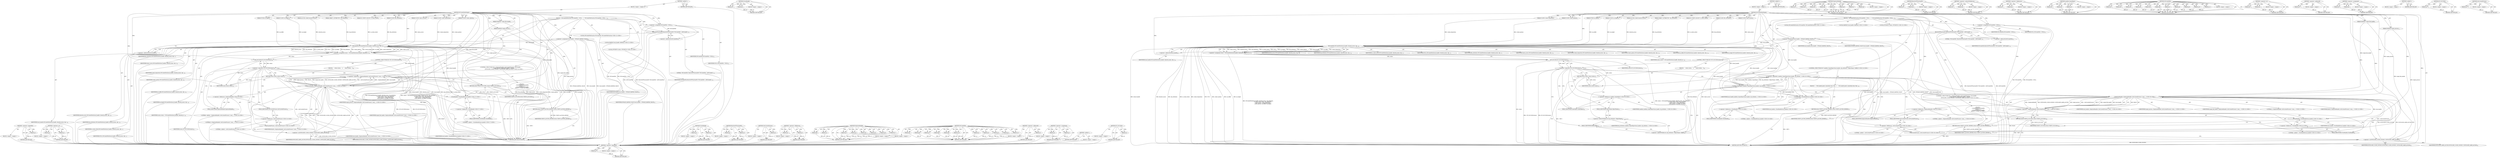 digraph "GetCurrentProcess" {
vulnerable_149 [label=<(METHOD,&lt;operator&gt;.logicalNot)>];
vulnerable_150 [label=<(PARAM,p1)>];
vulnerable_151 [label=<(BLOCK,&lt;empty&gt;,&lt;empty&gt;)>];
vulnerable_152 [label=<(METHOD_RETURN,ANY)>];
vulnerable_177 [label=<(METHOD,&lt;operator&gt;.or)>];
vulnerable_178 [label=<(PARAM,p1)>];
vulnerable_179 [label=<(PARAM,p2)>];
vulnerable_180 [label=<(BLOCK,&lt;empty&gt;,&lt;empty&gt;)>];
vulnerable_181 [label=<(METHOD_RETURN,ANY)>];
vulnerable_6 [label=<(METHOD,&lt;global&gt;)<SUB>1</SUB>>];
vulnerable_7 [label=<(BLOCK,&lt;empty&gt;,&lt;empty&gt;)<SUB>1</SUB>>];
vulnerable_8 [label=<(METHOD,NtCreateFileInTarget)<SUB>1</SUB>>];
vulnerable_9 [label=<(PARAM,HANDLE* target_file_handle)<SUB>1</SUB>>];
vulnerable_10 [label=<(PARAM,ACCESS_MASK desired_access)<SUB>2</SUB>>];
vulnerable_11 [label=<(PARAM,OBJECT_ATTRIBUTES* obj_attributes)<SUB>3</SUB>>];
vulnerable_12 [label=<(PARAM,IO_STATUS_BLOCK* io_status_block)<SUB>4</SUB>>];
vulnerable_13 [label=<(PARAM,ULONG file_attributes)<SUB>5</SUB>>];
vulnerable_14 [label=<(PARAM,ULONG share_access)<SUB>6</SUB>>];
vulnerable_15 [label=<(PARAM,ULONG create_disposition)<SUB>7</SUB>>];
vulnerable_16 [label=<(PARAM,ULONG create_options)<SUB>8</SUB>>];
vulnerable_17 [label=<(PARAM,PVOID ea_buffer)<SUB>9</SUB>>];
vulnerable_18 [label=<(PARAM,ULONG ea_lenght)<SUB>10</SUB>>];
vulnerable_19 [label=<(PARAM,HANDLE target_process)<SUB>11</SUB>>];
vulnerable_20 [label=<(BLOCK,{
  NtCreateFileFunction NtCreateFile = NULL;
 ...,{
  NtCreateFileFunction NtCreateFile = NULL;
 ...)<SUB>11</SUB>>];
vulnerable_21 [label="<(LOCAL,NtCreateFileFunction NtCreateFile: NtCreateFileFunction)<SUB>12</SUB>>"];
vulnerable_22 [label=<(&lt;operator&gt;.assignment,NtCreateFile = NULL)<SUB>12</SUB>>];
vulnerable_23 [label=<(IDENTIFIER,NtCreateFile,NtCreateFile = NULL)<SUB>12</SUB>>];
vulnerable_24 [label=<(IDENTIFIER,NULL,NtCreateFile = NULL)<SUB>12</SUB>>];
vulnerable_25 [label=<(ResolveNTFunctionPtr,ResolveNTFunctionPtr(&quot;NtCreateFile&quot;, &amp;NtCreateF...)<SUB>13</SUB>>];
vulnerable_26 [label=<(LITERAL,&quot;NtCreateFile&quot;,ResolveNTFunctionPtr(&quot;NtCreateFile&quot;, &amp;NtCreateF...)<SUB>13</SUB>>];
vulnerable_27 [label=<(&lt;operator&gt;.addressOf,&amp;NtCreateFile)<SUB>13</SUB>>];
vulnerable_28 [label=<(IDENTIFIER,NtCreateFile,ResolveNTFunctionPtr(&quot;NtCreateFile&quot;, &amp;NtCreateF...)<SUB>13</SUB>>];
vulnerable_29 [label="<(LOCAL,HANDLE local_handle: HANDLE)<SUB>15</SUB>>"];
vulnerable_30 [label=<(&lt;operator&gt;.assignment,local_handle = INVALID_HANDLE_VALUE)<SUB>15</SUB>>];
vulnerable_31 [label=<(IDENTIFIER,local_handle,local_handle = INVALID_HANDLE_VALUE)<SUB>15</SUB>>];
vulnerable_32 [label=<(IDENTIFIER,INVALID_HANDLE_VALUE,local_handle = INVALID_HANDLE_VALUE)<SUB>15</SUB>>];
vulnerable_33 [label="<(LOCAL,NTSTATUS status: NTSTATUS)<SUB>16</SUB>>"];
vulnerable_34 [label=<(&lt;operator&gt;.assignment,status = NtCreateFile(&amp;local_handle, desired_ac...)<SUB>16</SUB>>];
vulnerable_35 [label=<(IDENTIFIER,status,status = NtCreateFile(&amp;local_handle, desired_ac...)<SUB>16</SUB>>];
vulnerable_36 [label=<(NtCreateFile,NtCreateFile(&amp;local_handle, desired_access, obj...)<SUB>16</SUB>>];
vulnerable_37 [label=<(&lt;operator&gt;.addressOf,&amp;local_handle)<SUB>16</SUB>>];
vulnerable_38 [label=<(IDENTIFIER,local_handle,NtCreateFile(&amp;local_handle, desired_access, obj...)<SUB>16</SUB>>];
vulnerable_39 [label=<(IDENTIFIER,desired_access,NtCreateFile(&amp;local_handle, desired_access, obj...)<SUB>16</SUB>>];
vulnerable_40 [label=<(IDENTIFIER,obj_attributes,NtCreateFile(&amp;local_handle, desired_access, obj...)<SUB>16</SUB>>];
vulnerable_41 [label=<(IDENTIFIER,io_status_block,NtCreateFile(&amp;local_handle, desired_access, obj...)<SUB>17</SUB>>];
vulnerable_42 [label=<(IDENTIFIER,NULL,NtCreateFile(&amp;local_handle, desired_access, obj...)<SUB>17</SUB>>];
vulnerable_43 [label=<(IDENTIFIER,file_attributes,NtCreateFile(&amp;local_handle, desired_access, obj...)<SUB>17</SUB>>];
vulnerable_44 [label=<(IDENTIFIER,share_access,NtCreateFile(&amp;local_handle, desired_access, obj...)<SUB>18</SUB>>];
vulnerable_45 [label=<(IDENTIFIER,create_disposition,NtCreateFile(&amp;local_handle, desired_access, obj...)<SUB>18</SUB>>];
vulnerable_46 [label=<(IDENTIFIER,create_options,NtCreateFile(&amp;local_handle, desired_access, obj...)<SUB>19</SUB>>];
vulnerable_47 [label=<(IDENTIFIER,ea_buffer,NtCreateFile(&amp;local_handle, desired_access, obj...)<SUB>19</SUB>>];
vulnerable_48 [label=<(IDENTIFIER,ea_lenght,NtCreateFile(&amp;local_handle, desired_access, obj...)<SUB>19</SUB>>];
vulnerable_49 [label=<(CONTROL_STRUCTURE,IF,if (!NT_SUCCESS(status)))<SUB>20</SUB>>];
vulnerable_50 [label=<(&lt;operator&gt;.logicalNot,!NT_SUCCESS(status))<SUB>20</SUB>>];
vulnerable_51 [label=<(NT_SUCCESS,NT_SUCCESS(status))<SUB>20</SUB>>];
vulnerable_52 [label=<(IDENTIFIER,status,NT_SUCCESS(status))<SUB>20</SUB>>];
vulnerable_53 [label=<(BLOCK,{
     return status;
   },{
     return status;
   })<SUB>20</SUB>>];
vulnerable_54 [label=<(RETURN,return status;,return status;)<SUB>21</SUB>>];
vulnerable_55 [label=<(IDENTIFIER,status,return status;)<SUB>21</SUB>>];
vulnerable_56 [label="<(CONTROL_STRUCTURE,IF,if (!::DuplicateHandle(::GetCurrentProcess(), local_handle,
                          target_process, target_file_handle, 0, FALSE,
                          DUPLICATE_CLOSE_SOURCE | DUPLICATE_SAME_ACCESS)))<SUB>24</SUB>>"];
vulnerable_57 [label="<(&lt;operator&gt;.logicalNot,!::DuplicateHandle(::GetCurrentProcess(), local...)<SUB>24</SUB>>"];
vulnerable_58 [label="<(DuplicateHandle,::DuplicateHandle(::GetCurrentProcess(), local_...)<SUB>24</SUB>>"];
vulnerable_59 [label="<(&lt;operator&gt;.fieldAccess,::DuplicateHandle)<SUB>24</SUB>>"];
vulnerable_60 [label="<(LITERAL,&lt;global&gt;,::DuplicateHandle(::GetCurrentProcess(), local_...)<SUB>24</SUB>>"];
vulnerable_61 [label=<(FIELD_IDENTIFIER,DuplicateHandle,DuplicateHandle)<SUB>24</SUB>>];
vulnerable_62 [label="<(GetCurrentProcess,::GetCurrentProcess())<SUB>24</SUB>>"];
vulnerable_63 [label="<(&lt;operator&gt;.fieldAccess,::GetCurrentProcess)<SUB>24</SUB>>"];
vulnerable_64 [label="<(LITERAL,&lt;global&gt;,::GetCurrentProcess())<SUB>24</SUB>>"];
vulnerable_65 [label=<(FIELD_IDENTIFIER,GetCurrentProcess,GetCurrentProcess)<SUB>24</SUB>>];
vulnerable_66 [label="<(IDENTIFIER,local_handle,::DuplicateHandle(::GetCurrentProcess(), local_...)<SUB>24</SUB>>"];
vulnerable_67 [label="<(IDENTIFIER,target_process,::DuplicateHandle(::GetCurrentProcess(), local_...)<SUB>25</SUB>>"];
vulnerable_68 [label="<(IDENTIFIER,target_file_handle,::DuplicateHandle(::GetCurrentProcess(), local_...)<SUB>25</SUB>>"];
vulnerable_69 [label="<(LITERAL,0,::DuplicateHandle(::GetCurrentProcess(), local_...)<SUB>25</SUB>>"];
vulnerable_70 [label="<(IDENTIFIER,FALSE,::DuplicateHandle(::GetCurrentProcess(), local_...)<SUB>25</SUB>>"];
vulnerable_71 [label=<(&lt;operator&gt;.or,DUPLICATE_CLOSE_SOURCE | DUPLICATE_SAME_ACCESS)<SUB>26</SUB>>];
vulnerable_72 [label=<(IDENTIFIER,DUPLICATE_CLOSE_SOURCE,DUPLICATE_CLOSE_SOURCE | DUPLICATE_SAME_ACCESS)<SUB>26</SUB>>];
vulnerable_73 [label=<(IDENTIFIER,DUPLICATE_SAME_ACCESS,DUPLICATE_CLOSE_SOURCE | DUPLICATE_SAME_ACCESS)<SUB>26</SUB>>];
vulnerable_74 [label="<(BLOCK,{
    ::CloseHandle(local_handle);
    return S...,{
    ::CloseHandle(local_handle);
    return S...)<SUB>26</SUB>>"];
vulnerable_75 [label="<(CloseHandle,::CloseHandle(local_handle))<SUB>27</SUB>>"];
vulnerable_76 [label="<(&lt;operator&gt;.fieldAccess,::CloseHandle)<SUB>27</SUB>>"];
vulnerable_77 [label="<(LITERAL,&lt;global&gt;,::CloseHandle(local_handle))<SUB>27</SUB>>"];
vulnerable_78 [label=<(FIELD_IDENTIFIER,CloseHandle,CloseHandle)<SUB>27</SUB>>];
vulnerable_79 [label="<(IDENTIFIER,local_handle,::CloseHandle(local_handle))<SUB>27</SUB>>"];
vulnerable_80 [label=<(RETURN,return STATUS_ACCESS_DENIED;,return STATUS_ACCESS_DENIED;)<SUB>28</SUB>>];
vulnerable_81 [label=<(IDENTIFIER,STATUS_ACCESS_DENIED,return STATUS_ACCESS_DENIED;)<SUB>28</SUB>>];
vulnerable_82 [label=<(RETURN,return STATUS_SUCCESS;,return STATUS_SUCCESS;)<SUB>30</SUB>>];
vulnerable_83 [label=<(IDENTIFIER,STATUS_SUCCESS,return STATUS_SUCCESS;)<SUB>30</SUB>>];
vulnerable_84 [label=<(METHOD_RETURN,NTSTATUS)<SUB>1</SUB>>];
vulnerable_86 [label=<(METHOD_RETURN,ANY)<SUB>1</SUB>>];
vulnerable_182 [label=<(METHOD,CloseHandle)>];
vulnerable_183 [label=<(PARAM,p1)>];
vulnerable_184 [label=<(PARAM,p2)>];
vulnerable_185 [label=<(BLOCK,&lt;empty&gt;,&lt;empty&gt;)>];
vulnerable_186 [label=<(METHOD_RETURN,ANY)>];
vulnerable_126 [label=<(METHOD,ResolveNTFunctionPtr)>];
vulnerable_127 [label=<(PARAM,p1)>];
vulnerable_128 [label=<(PARAM,p2)>];
vulnerable_129 [label=<(BLOCK,&lt;empty&gt;,&lt;empty&gt;)>];
vulnerable_130 [label=<(METHOD_RETURN,ANY)>];
vulnerable_173 [label=<(METHOD,GetCurrentProcess)>];
vulnerable_174 [label=<(PARAM,p1)>];
vulnerable_175 [label=<(BLOCK,&lt;empty&gt;,&lt;empty&gt;)>];
vulnerable_176 [label=<(METHOD_RETURN,ANY)>];
vulnerable_168 [label=<(METHOD,&lt;operator&gt;.fieldAccess)>];
vulnerable_169 [label=<(PARAM,p1)>];
vulnerable_170 [label=<(PARAM,p2)>];
vulnerable_171 [label=<(BLOCK,&lt;empty&gt;,&lt;empty&gt;)>];
vulnerable_172 [label=<(METHOD_RETURN,ANY)>];
vulnerable_157 [label=<(METHOD,DuplicateHandle)>];
vulnerable_158 [label=<(PARAM,p1)>];
vulnerable_159 [label=<(PARAM,p2)>];
vulnerable_160 [label=<(PARAM,p3)>];
vulnerable_161 [label=<(PARAM,p4)>];
vulnerable_162 [label=<(PARAM,p5)>];
vulnerable_163 [label=<(PARAM,p6)>];
vulnerable_164 [label=<(PARAM,p7)>];
vulnerable_165 [label=<(PARAM,p8)>];
vulnerable_166 [label=<(BLOCK,&lt;empty&gt;,&lt;empty&gt;)>];
vulnerable_167 [label=<(METHOD_RETURN,ANY)>];
vulnerable_135 [label=<(METHOD,NtCreateFile)>];
vulnerable_136 [label=<(PARAM,p1)>];
vulnerable_137 [label=<(PARAM,p2)>];
vulnerable_138 [label=<(PARAM,p3)>];
vulnerable_139 [label=<(PARAM,p4)>];
vulnerable_140 [label=<(PARAM,p5)>];
vulnerable_141 [label=<(PARAM,p6)>];
vulnerable_142 [label=<(PARAM,p7)>];
vulnerable_143 [label=<(PARAM,p8)>];
vulnerable_144 [label=<(PARAM,p9)>];
vulnerable_145 [label=<(PARAM,p10)>];
vulnerable_146 [label=<(PARAM,p11)>];
vulnerable_147 [label=<(BLOCK,&lt;empty&gt;,&lt;empty&gt;)>];
vulnerable_148 [label=<(METHOD_RETURN,ANY)>];
vulnerable_131 [label=<(METHOD,&lt;operator&gt;.addressOf)>];
vulnerable_132 [label=<(PARAM,p1)>];
vulnerable_133 [label=<(BLOCK,&lt;empty&gt;,&lt;empty&gt;)>];
vulnerable_134 [label=<(METHOD_RETURN,ANY)>];
vulnerable_121 [label=<(METHOD,&lt;operator&gt;.assignment)>];
vulnerable_122 [label=<(PARAM,p1)>];
vulnerable_123 [label=<(PARAM,p2)>];
vulnerable_124 [label=<(BLOCK,&lt;empty&gt;,&lt;empty&gt;)>];
vulnerable_125 [label=<(METHOD_RETURN,ANY)>];
vulnerable_115 [label=<(METHOD,&lt;global&gt;)<SUB>1</SUB>>];
vulnerable_116 [label=<(BLOCK,&lt;empty&gt;,&lt;empty&gt;)>];
vulnerable_117 [label=<(METHOD_RETURN,ANY)>];
vulnerable_153 [label=<(METHOD,NT_SUCCESS)>];
vulnerable_154 [label=<(PARAM,p1)>];
vulnerable_155 [label=<(BLOCK,&lt;empty&gt;,&lt;empty&gt;)>];
vulnerable_156 [label=<(METHOD_RETURN,ANY)>];
fixed_169 [label=<(METHOD,&lt;operator&gt;.logicalNot)>];
fixed_170 [label=<(PARAM,p1)>];
fixed_171 [label=<(BLOCK,&lt;empty&gt;,&lt;empty&gt;)>];
fixed_172 [label=<(METHOD_RETURN,ANY)>];
fixed_193 [label=<(METHOD,CloseHandle)>];
fixed_194 [label=<(PARAM,p1)>];
fixed_195 [label=<(PARAM,p2)>];
fixed_196 [label=<(BLOCK,&lt;empty&gt;,&lt;empty&gt;)>];
fixed_197 [label=<(METHOD_RETURN,ANY)>];
fixed_6 [label=<(METHOD,&lt;global&gt;)<SUB>1</SUB>>];
fixed_7 [label=<(BLOCK,&lt;empty&gt;,&lt;empty&gt;)<SUB>1</SUB>>];
fixed_8 [label=<(METHOD,NtCreateFileInTarget)<SUB>1</SUB>>];
fixed_9 [label=<(PARAM,HANDLE* target_file_handle)<SUB>1</SUB>>];
fixed_10 [label=<(PARAM,ACCESS_MASK desired_access)<SUB>2</SUB>>];
fixed_11 [label=<(PARAM,OBJECT_ATTRIBUTES* obj_attributes)<SUB>3</SUB>>];
fixed_12 [label=<(PARAM,IO_STATUS_BLOCK* io_status_block)<SUB>4</SUB>>];
fixed_13 [label=<(PARAM,ULONG file_attributes)<SUB>5</SUB>>];
fixed_14 [label=<(PARAM,ULONG share_access)<SUB>6</SUB>>];
fixed_15 [label=<(PARAM,ULONG create_disposition)<SUB>7</SUB>>];
fixed_16 [label=<(PARAM,ULONG create_options)<SUB>8</SUB>>];
fixed_17 [label=<(PARAM,PVOID ea_buffer)<SUB>9</SUB>>];
fixed_18 [label=<(PARAM,ULONG ea_lenght)<SUB>10</SUB>>];
fixed_19 [label=<(PARAM,HANDLE target_process)<SUB>11</SUB>>];
fixed_20 [label=<(BLOCK,{
  NtCreateFileFunction NtCreateFile = NULL;
 ...,{
  NtCreateFileFunction NtCreateFile = NULL;
 ...)<SUB>11</SUB>>];
fixed_21 [label="<(LOCAL,NtCreateFileFunction NtCreateFile: NtCreateFileFunction)<SUB>12</SUB>>"];
fixed_22 [label=<(&lt;operator&gt;.assignment,NtCreateFile = NULL)<SUB>12</SUB>>];
fixed_23 [label=<(IDENTIFIER,NtCreateFile,NtCreateFile = NULL)<SUB>12</SUB>>];
fixed_24 [label=<(IDENTIFIER,NULL,NtCreateFile = NULL)<SUB>12</SUB>>];
fixed_25 [label=<(ResolveNTFunctionPtr,ResolveNTFunctionPtr(&quot;NtCreateFile&quot;, &amp;NtCreateF...)<SUB>13</SUB>>];
fixed_26 [label=<(LITERAL,&quot;NtCreateFile&quot;,ResolveNTFunctionPtr(&quot;NtCreateFile&quot;, &amp;NtCreateF...)<SUB>13</SUB>>];
fixed_27 [label=<(&lt;operator&gt;.addressOf,&amp;NtCreateFile)<SUB>13</SUB>>];
fixed_28 [label=<(IDENTIFIER,NtCreateFile,ResolveNTFunctionPtr(&quot;NtCreateFile&quot;, &amp;NtCreateF...)<SUB>13</SUB>>];
fixed_29 [label="<(LOCAL,HANDLE local_handle: HANDLE)<SUB>15</SUB>>"];
fixed_30 [label=<(&lt;operator&gt;.assignment,local_handle = INVALID_HANDLE_VALUE)<SUB>15</SUB>>];
fixed_31 [label=<(IDENTIFIER,local_handle,local_handle = INVALID_HANDLE_VALUE)<SUB>15</SUB>>];
fixed_32 [label=<(IDENTIFIER,INVALID_HANDLE_VALUE,local_handle = INVALID_HANDLE_VALUE)<SUB>15</SUB>>];
fixed_33 [label="<(LOCAL,NTSTATUS status: NTSTATUS)<SUB>16</SUB>>"];
fixed_34 [label=<(&lt;operator&gt;.assignment,status = NtCreateFile(&amp;local_handle, desired_ac...)<SUB>16</SUB>>];
fixed_35 [label=<(IDENTIFIER,status,status = NtCreateFile(&amp;local_handle, desired_ac...)<SUB>16</SUB>>];
fixed_36 [label=<(NtCreateFile,NtCreateFile(&amp;local_handle, desired_access, obj...)<SUB>16</SUB>>];
fixed_37 [label=<(&lt;operator&gt;.addressOf,&amp;local_handle)<SUB>16</SUB>>];
fixed_38 [label=<(IDENTIFIER,local_handle,NtCreateFile(&amp;local_handle, desired_access, obj...)<SUB>16</SUB>>];
fixed_39 [label=<(IDENTIFIER,desired_access,NtCreateFile(&amp;local_handle, desired_access, obj...)<SUB>16</SUB>>];
fixed_40 [label=<(IDENTIFIER,obj_attributes,NtCreateFile(&amp;local_handle, desired_access, obj...)<SUB>16</SUB>>];
fixed_41 [label=<(IDENTIFIER,io_status_block,NtCreateFile(&amp;local_handle, desired_access, obj...)<SUB>17</SUB>>];
fixed_42 [label=<(IDENTIFIER,NULL,NtCreateFile(&amp;local_handle, desired_access, obj...)<SUB>17</SUB>>];
fixed_43 [label=<(IDENTIFIER,file_attributes,NtCreateFile(&amp;local_handle, desired_access, obj...)<SUB>17</SUB>>];
fixed_44 [label=<(IDENTIFIER,share_access,NtCreateFile(&amp;local_handle, desired_access, obj...)<SUB>18</SUB>>];
fixed_45 [label=<(IDENTIFIER,create_disposition,NtCreateFile(&amp;local_handle, desired_access, obj...)<SUB>18</SUB>>];
fixed_46 [label=<(IDENTIFIER,create_options,NtCreateFile(&amp;local_handle, desired_access, obj...)<SUB>19</SUB>>];
fixed_47 [label=<(IDENTIFIER,ea_buffer,NtCreateFile(&amp;local_handle, desired_access, obj...)<SUB>19</SUB>>];
fixed_48 [label=<(IDENTIFIER,ea_lenght,NtCreateFile(&amp;local_handle, desired_access, obj...)<SUB>19</SUB>>];
fixed_49 [label=<(CONTROL_STRUCTURE,IF,if (!NT_SUCCESS(status)))<SUB>20</SUB>>];
fixed_50 [label=<(&lt;operator&gt;.logicalNot,!NT_SUCCESS(status))<SUB>20</SUB>>];
fixed_51 [label=<(NT_SUCCESS,NT_SUCCESS(status))<SUB>20</SUB>>];
fixed_52 [label=<(IDENTIFIER,status,NT_SUCCESS(status))<SUB>20</SUB>>];
fixed_53 [label=<(BLOCK,{
     return status;
   },{
     return status;
   })<SUB>20</SUB>>];
fixed_54 [label=<(RETURN,return status;,return status;)<SUB>21</SUB>>];
fixed_55 [label=<(IDENTIFIER,status,return status;)<SUB>21</SUB>>];
fixed_56 [label="<(CONTROL_STRUCTURE,IF,if (!sandbox::SameObject(local_handle, obj_attributes-&gt;ObjectName-&gt;Buffer)))<SUB>24</SUB>>"];
fixed_57 [label="<(&lt;operator&gt;.logicalNot,!sandbox::SameObject(local_handle, obj_attribut...)<SUB>24</SUB>>"];
fixed_58 [label="<(sandbox.SameObject,sandbox::SameObject(local_handle, obj_attribute...)<SUB>24</SUB>>"];
fixed_59 [label="<(&lt;operator&gt;.fieldAccess,sandbox::SameObject)<SUB>24</SUB>>"];
fixed_60 [label="<(IDENTIFIER,sandbox,sandbox::SameObject(local_handle, obj_attribute...)<SUB>24</SUB>>"];
fixed_61 [label=<(FIELD_IDENTIFIER,SameObject,SameObject)<SUB>24</SUB>>];
fixed_62 [label="<(IDENTIFIER,local_handle,sandbox::SameObject(local_handle, obj_attribute...)<SUB>24</SUB>>"];
fixed_63 [label=<(&lt;operator&gt;.indirectFieldAccess,obj_attributes-&gt;ObjectName-&gt;Buffer)<SUB>24</SUB>>];
fixed_64 [label=<(&lt;operator&gt;.indirectFieldAccess,obj_attributes-&gt;ObjectName)<SUB>24</SUB>>];
fixed_65 [label="<(IDENTIFIER,obj_attributes,sandbox::SameObject(local_handle, obj_attribute...)<SUB>24</SUB>>"];
fixed_66 [label=<(FIELD_IDENTIFIER,ObjectName,ObjectName)<SUB>24</SUB>>];
fixed_67 [label=<(FIELD_IDENTIFIER,Buffer,Buffer)<SUB>24</SUB>>];
fixed_68 [label=<(BLOCK,{
    // The handle points somewhere else. Fail...,{
    // The handle points somewhere else. Fail...)<SUB>24</SUB>>];
fixed_69 [label="<(CloseHandle,::CloseHandle(local_handle))<SUB>26</SUB>>"];
fixed_70 [label="<(&lt;operator&gt;.fieldAccess,::CloseHandle)<SUB>26</SUB>>"];
fixed_71 [label="<(LITERAL,&lt;global&gt;,::CloseHandle(local_handle))<SUB>26</SUB>>"];
fixed_72 [label=<(FIELD_IDENTIFIER,CloseHandle,CloseHandle)<SUB>26</SUB>>];
fixed_73 [label="<(IDENTIFIER,local_handle,::CloseHandle(local_handle))<SUB>26</SUB>>"];
fixed_74 [label=<(RETURN,return STATUS_ACCESS_DENIED;,return STATUS_ACCESS_DENIED;)<SUB>27</SUB>>];
fixed_75 [label=<(IDENTIFIER,STATUS_ACCESS_DENIED,return STATUS_ACCESS_DENIED;)<SUB>27</SUB>>];
fixed_76 [label="<(CONTROL_STRUCTURE,IF,if (!::DuplicateHandle(::GetCurrentProcess(), local_handle,
                          target_process, target_file_handle, 0, FALSE,
                          DUPLICATE_CLOSE_SOURCE | DUPLICATE_SAME_ACCESS)))<SUB>30</SUB>>"];
fixed_77 [label="<(&lt;operator&gt;.logicalNot,!::DuplicateHandle(::GetCurrentProcess(), local...)<SUB>30</SUB>>"];
fixed_78 [label="<(DuplicateHandle,::DuplicateHandle(::GetCurrentProcess(), local_...)<SUB>30</SUB>>"];
fixed_79 [label="<(&lt;operator&gt;.fieldAccess,::DuplicateHandle)<SUB>30</SUB>>"];
fixed_80 [label="<(LITERAL,&lt;global&gt;,::DuplicateHandle(::GetCurrentProcess(), local_...)<SUB>30</SUB>>"];
fixed_81 [label=<(FIELD_IDENTIFIER,DuplicateHandle,DuplicateHandle)<SUB>30</SUB>>];
fixed_82 [label="<(GetCurrentProcess,::GetCurrentProcess())<SUB>30</SUB>>"];
fixed_83 [label="<(&lt;operator&gt;.fieldAccess,::GetCurrentProcess)<SUB>30</SUB>>"];
fixed_84 [label="<(LITERAL,&lt;global&gt;,::GetCurrentProcess())<SUB>30</SUB>>"];
fixed_85 [label=<(FIELD_IDENTIFIER,GetCurrentProcess,GetCurrentProcess)<SUB>30</SUB>>];
fixed_86 [label="<(IDENTIFIER,local_handle,::DuplicateHandle(::GetCurrentProcess(), local_...)<SUB>30</SUB>>"];
fixed_87 [label="<(IDENTIFIER,target_process,::DuplicateHandle(::GetCurrentProcess(), local_...)<SUB>31</SUB>>"];
fixed_88 [label="<(IDENTIFIER,target_file_handle,::DuplicateHandle(::GetCurrentProcess(), local_...)<SUB>31</SUB>>"];
fixed_89 [label="<(LITERAL,0,::DuplicateHandle(::GetCurrentProcess(), local_...)<SUB>31</SUB>>"];
fixed_90 [label="<(IDENTIFIER,FALSE,::DuplicateHandle(::GetCurrentProcess(), local_...)<SUB>31</SUB>>"];
fixed_91 [label=<(&lt;operator&gt;.or,DUPLICATE_CLOSE_SOURCE | DUPLICATE_SAME_ACCESS)<SUB>32</SUB>>];
fixed_92 [label=<(IDENTIFIER,DUPLICATE_CLOSE_SOURCE,DUPLICATE_CLOSE_SOURCE | DUPLICATE_SAME_ACCESS)<SUB>32</SUB>>];
fixed_93 [label=<(IDENTIFIER,DUPLICATE_SAME_ACCESS,DUPLICATE_CLOSE_SOURCE | DUPLICATE_SAME_ACCESS)<SUB>32</SUB>>];
fixed_94 [label="<(BLOCK,{
    ::CloseHandle(local_handle);
    return S...,{
    ::CloseHandle(local_handle);
    return S...)<SUB>32</SUB>>"];
fixed_95 [label="<(CloseHandle,::CloseHandle(local_handle))<SUB>33</SUB>>"];
fixed_96 [label="<(&lt;operator&gt;.fieldAccess,::CloseHandle)<SUB>33</SUB>>"];
fixed_97 [label="<(LITERAL,&lt;global&gt;,::CloseHandle(local_handle))<SUB>33</SUB>>"];
fixed_98 [label=<(FIELD_IDENTIFIER,CloseHandle,CloseHandle)<SUB>33</SUB>>];
fixed_99 [label="<(IDENTIFIER,local_handle,::CloseHandle(local_handle))<SUB>33</SUB>>"];
fixed_100 [label=<(RETURN,return STATUS_ACCESS_DENIED;,return STATUS_ACCESS_DENIED;)<SUB>34</SUB>>];
fixed_101 [label=<(IDENTIFIER,STATUS_ACCESS_DENIED,return STATUS_ACCESS_DENIED;)<SUB>34</SUB>>];
fixed_102 [label=<(RETURN,return STATUS_SUCCESS;,return STATUS_SUCCESS;)<SUB>36</SUB>>];
fixed_103 [label=<(IDENTIFIER,STATUS_SUCCESS,return STATUS_SUCCESS;)<SUB>36</SUB>>];
fixed_104 [label=<(METHOD_RETURN,NTSTATUS)<SUB>1</SUB>>];
fixed_106 [label=<(METHOD_RETURN,ANY)<SUB>1</SUB>>];
fixed_198 [label=<(METHOD,DuplicateHandle)>];
fixed_199 [label=<(PARAM,p1)>];
fixed_200 [label=<(PARAM,p2)>];
fixed_201 [label=<(PARAM,p3)>];
fixed_202 [label=<(PARAM,p4)>];
fixed_203 [label=<(PARAM,p5)>];
fixed_204 [label=<(PARAM,p6)>];
fixed_205 [label=<(PARAM,p7)>];
fixed_206 [label=<(PARAM,p8)>];
fixed_207 [label=<(BLOCK,&lt;empty&gt;,&lt;empty&gt;)>];
fixed_208 [label=<(METHOD_RETURN,ANY)>];
fixed_146 [label=<(METHOD,ResolveNTFunctionPtr)>];
fixed_147 [label=<(PARAM,p1)>];
fixed_148 [label=<(PARAM,p2)>];
fixed_149 [label=<(BLOCK,&lt;empty&gt;,&lt;empty&gt;)>];
fixed_150 [label=<(METHOD_RETURN,ANY)>];
fixed_188 [label=<(METHOD,&lt;operator&gt;.indirectFieldAccess)>];
fixed_189 [label=<(PARAM,p1)>];
fixed_190 [label=<(PARAM,p2)>];
fixed_191 [label=<(BLOCK,&lt;empty&gt;,&lt;empty&gt;)>];
fixed_192 [label=<(METHOD_RETURN,ANY)>];
fixed_183 [label=<(METHOD,&lt;operator&gt;.fieldAccess)>];
fixed_184 [label=<(PARAM,p1)>];
fixed_185 [label=<(PARAM,p2)>];
fixed_186 [label=<(BLOCK,&lt;empty&gt;,&lt;empty&gt;)>];
fixed_187 [label=<(METHOD_RETURN,ANY)>];
fixed_177 [label=<(METHOD,sandbox.SameObject)>];
fixed_178 [label=<(PARAM,p1)>];
fixed_179 [label=<(PARAM,p2)>];
fixed_180 [label=<(PARAM,p3)>];
fixed_181 [label=<(BLOCK,&lt;empty&gt;,&lt;empty&gt;)>];
fixed_182 [label=<(METHOD_RETURN,ANY)>];
fixed_155 [label=<(METHOD,NtCreateFile)>];
fixed_156 [label=<(PARAM,p1)>];
fixed_157 [label=<(PARAM,p2)>];
fixed_158 [label=<(PARAM,p3)>];
fixed_159 [label=<(PARAM,p4)>];
fixed_160 [label=<(PARAM,p5)>];
fixed_161 [label=<(PARAM,p6)>];
fixed_162 [label=<(PARAM,p7)>];
fixed_163 [label=<(PARAM,p8)>];
fixed_164 [label=<(PARAM,p9)>];
fixed_165 [label=<(PARAM,p10)>];
fixed_166 [label=<(PARAM,p11)>];
fixed_167 [label=<(BLOCK,&lt;empty&gt;,&lt;empty&gt;)>];
fixed_168 [label=<(METHOD_RETURN,ANY)>];
fixed_213 [label=<(METHOD,&lt;operator&gt;.or)>];
fixed_214 [label=<(PARAM,p1)>];
fixed_215 [label=<(PARAM,p2)>];
fixed_216 [label=<(BLOCK,&lt;empty&gt;,&lt;empty&gt;)>];
fixed_217 [label=<(METHOD_RETURN,ANY)>];
fixed_151 [label=<(METHOD,&lt;operator&gt;.addressOf)>];
fixed_152 [label=<(PARAM,p1)>];
fixed_153 [label=<(BLOCK,&lt;empty&gt;,&lt;empty&gt;)>];
fixed_154 [label=<(METHOD_RETURN,ANY)>];
fixed_141 [label=<(METHOD,&lt;operator&gt;.assignment)>];
fixed_142 [label=<(PARAM,p1)>];
fixed_143 [label=<(PARAM,p2)>];
fixed_144 [label=<(BLOCK,&lt;empty&gt;,&lt;empty&gt;)>];
fixed_145 [label=<(METHOD_RETURN,ANY)>];
fixed_135 [label=<(METHOD,&lt;global&gt;)<SUB>1</SUB>>];
fixed_136 [label=<(BLOCK,&lt;empty&gt;,&lt;empty&gt;)>];
fixed_137 [label=<(METHOD_RETURN,ANY)>];
fixed_173 [label=<(METHOD,NT_SUCCESS)>];
fixed_174 [label=<(PARAM,p1)>];
fixed_175 [label=<(BLOCK,&lt;empty&gt;,&lt;empty&gt;)>];
fixed_176 [label=<(METHOD_RETURN,ANY)>];
fixed_209 [label=<(METHOD,GetCurrentProcess)>];
fixed_210 [label=<(PARAM,p1)>];
fixed_211 [label=<(BLOCK,&lt;empty&gt;,&lt;empty&gt;)>];
fixed_212 [label=<(METHOD_RETURN,ANY)>];
vulnerable_149 -> vulnerable_150  [key=0, label="AST: "];
vulnerable_149 -> vulnerable_150  [key=1, label="DDG: "];
vulnerable_149 -> vulnerable_151  [key=0, label="AST: "];
vulnerable_149 -> vulnerable_152  [key=0, label="AST: "];
vulnerable_149 -> vulnerable_152  [key=1, label="CFG: "];
vulnerable_150 -> vulnerable_152  [key=0, label="DDG: p1"];
vulnerable_151 -> fixed_169  [key=0];
vulnerable_152 -> fixed_169  [key=0];
vulnerable_177 -> vulnerable_178  [key=0, label="AST: "];
vulnerable_177 -> vulnerable_178  [key=1, label="DDG: "];
vulnerable_177 -> vulnerable_180  [key=0, label="AST: "];
vulnerable_177 -> vulnerable_179  [key=0, label="AST: "];
vulnerable_177 -> vulnerable_179  [key=1, label="DDG: "];
vulnerable_177 -> vulnerable_181  [key=0, label="AST: "];
vulnerable_177 -> vulnerable_181  [key=1, label="CFG: "];
vulnerable_178 -> vulnerable_181  [key=0, label="DDG: p1"];
vulnerable_179 -> vulnerable_181  [key=0, label="DDG: p2"];
vulnerable_180 -> fixed_169  [key=0];
vulnerable_181 -> fixed_169  [key=0];
vulnerable_6 -> vulnerable_7  [key=0, label="AST: "];
vulnerable_6 -> vulnerable_86  [key=0, label="AST: "];
vulnerable_6 -> vulnerable_86  [key=1, label="CFG: "];
vulnerable_7 -> vulnerable_8  [key=0, label="AST: "];
vulnerable_8 -> vulnerable_9  [key=0, label="AST: "];
vulnerable_8 -> vulnerable_9  [key=1, label="DDG: "];
vulnerable_8 -> vulnerable_10  [key=0, label="AST: "];
vulnerable_8 -> vulnerable_10  [key=1, label="DDG: "];
vulnerable_8 -> vulnerable_11  [key=0, label="AST: "];
vulnerable_8 -> vulnerable_11  [key=1, label="DDG: "];
vulnerable_8 -> vulnerable_12  [key=0, label="AST: "];
vulnerable_8 -> vulnerable_12  [key=1, label="DDG: "];
vulnerable_8 -> vulnerable_13  [key=0, label="AST: "];
vulnerable_8 -> vulnerable_13  [key=1, label="DDG: "];
vulnerable_8 -> vulnerable_14  [key=0, label="AST: "];
vulnerable_8 -> vulnerable_14  [key=1, label="DDG: "];
vulnerable_8 -> vulnerable_15  [key=0, label="AST: "];
vulnerable_8 -> vulnerable_15  [key=1, label="DDG: "];
vulnerable_8 -> vulnerable_16  [key=0, label="AST: "];
vulnerable_8 -> vulnerable_16  [key=1, label="DDG: "];
vulnerable_8 -> vulnerable_17  [key=0, label="AST: "];
vulnerable_8 -> vulnerable_17  [key=1, label="DDG: "];
vulnerable_8 -> vulnerable_18  [key=0, label="AST: "];
vulnerable_8 -> vulnerable_18  [key=1, label="DDG: "];
vulnerable_8 -> vulnerable_19  [key=0, label="AST: "];
vulnerable_8 -> vulnerable_19  [key=1, label="DDG: "];
vulnerable_8 -> vulnerable_20  [key=0, label="AST: "];
vulnerable_8 -> vulnerable_84  [key=0, label="AST: "];
vulnerable_8 -> vulnerable_22  [key=0, label="CFG: "];
vulnerable_8 -> vulnerable_22  [key=1, label="DDG: "];
vulnerable_8 -> vulnerable_30  [key=0, label="DDG: "];
vulnerable_8 -> vulnerable_82  [key=0, label="DDG: "];
vulnerable_8 -> vulnerable_25  [key=0, label="DDG: "];
vulnerable_8 -> vulnerable_83  [key=0, label="DDG: "];
vulnerable_8 -> vulnerable_36  [key=0, label="DDG: "];
vulnerable_8 -> vulnerable_80  [key=0, label="DDG: "];
vulnerable_8 -> vulnerable_51  [key=0, label="DDG: "];
vulnerable_8 -> vulnerable_55  [key=0, label="DDG: "];
vulnerable_8 -> vulnerable_58  [key=0, label="DDG: "];
vulnerable_8 -> vulnerable_75  [key=0, label="DDG: "];
vulnerable_8 -> vulnerable_81  [key=0, label="DDG: "];
vulnerable_8 -> vulnerable_71  [key=0, label="DDG: "];
vulnerable_9 -> vulnerable_84  [key=0, label="DDG: target_file_handle"];
vulnerable_9 -> vulnerable_58  [key=0, label="DDG: target_file_handle"];
vulnerable_10 -> vulnerable_36  [key=0, label="DDG: desired_access"];
vulnerable_11 -> vulnerable_36  [key=0, label="DDG: obj_attributes"];
vulnerable_12 -> vulnerable_36  [key=0, label="DDG: io_status_block"];
vulnerable_13 -> vulnerable_36  [key=0, label="DDG: file_attributes"];
vulnerable_14 -> vulnerable_36  [key=0, label="DDG: share_access"];
vulnerable_15 -> vulnerable_36  [key=0, label="DDG: create_disposition"];
vulnerable_16 -> vulnerable_36  [key=0, label="DDG: create_options"];
vulnerable_17 -> vulnerable_36  [key=0, label="DDG: ea_buffer"];
vulnerable_18 -> vulnerable_36  [key=0, label="DDG: ea_lenght"];
vulnerable_19 -> vulnerable_84  [key=0, label="DDG: target_process"];
vulnerable_19 -> vulnerable_58  [key=0, label="DDG: target_process"];
vulnerable_20 -> vulnerable_21  [key=0, label="AST: "];
vulnerable_20 -> vulnerable_22  [key=0, label="AST: "];
vulnerable_20 -> vulnerable_25  [key=0, label="AST: "];
vulnerable_20 -> vulnerable_29  [key=0, label="AST: "];
vulnerable_20 -> vulnerable_30  [key=0, label="AST: "];
vulnerable_20 -> vulnerable_33  [key=0, label="AST: "];
vulnerable_20 -> vulnerable_34  [key=0, label="AST: "];
vulnerable_20 -> vulnerable_49  [key=0, label="AST: "];
vulnerable_20 -> vulnerable_56  [key=0, label="AST: "];
vulnerable_20 -> vulnerable_82  [key=0, label="AST: "];
vulnerable_21 -> fixed_169  [key=0];
vulnerable_22 -> vulnerable_23  [key=0, label="AST: "];
vulnerable_22 -> vulnerable_24  [key=0, label="AST: "];
vulnerable_22 -> vulnerable_27  [key=0, label="CFG: "];
vulnerable_22 -> vulnerable_84  [key=0, label="DDG: NtCreateFile"];
vulnerable_22 -> vulnerable_84  [key=1, label="DDG: NtCreateFile = NULL"];
vulnerable_22 -> vulnerable_25  [key=0, label="DDG: NtCreateFile"];
vulnerable_23 -> fixed_169  [key=0];
vulnerable_24 -> fixed_169  [key=0];
vulnerable_25 -> vulnerable_26  [key=0, label="AST: "];
vulnerable_25 -> vulnerable_27  [key=0, label="AST: "];
vulnerable_25 -> vulnerable_30  [key=0, label="CFG: "];
vulnerable_25 -> vulnerable_84  [key=0, label="DDG: &amp;NtCreateFile"];
vulnerable_25 -> vulnerable_84  [key=1, label="DDG: ResolveNTFunctionPtr(&quot;NtCreateFile&quot;, &amp;NtCreateFile)"];
vulnerable_26 -> fixed_169  [key=0];
vulnerable_27 -> vulnerable_28  [key=0, label="AST: "];
vulnerable_27 -> vulnerable_25  [key=0, label="CFG: "];
vulnerable_28 -> fixed_169  [key=0];
vulnerable_29 -> fixed_169  [key=0];
vulnerable_30 -> vulnerable_31  [key=0, label="AST: "];
vulnerable_30 -> vulnerable_32  [key=0, label="AST: "];
vulnerable_30 -> vulnerable_37  [key=0, label="CFG: "];
vulnerable_30 -> vulnerable_84  [key=0, label="DDG: local_handle"];
vulnerable_30 -> vulnerable_84  [key=1, label="DDG: local_handle = INVALID_HANDLE_VALUE"];
vulnerable_30 -> vulnerable_84  [key=2, label="DDG: INVALID_HANDLE_VALUE"];
vulnerable_30 -> vulnerable_36  [key=0, label="DDG: local_handle"];
vulnerable_30 -> vulnerable_58  [key=0, label="DDG: local_handle"];
vulnerable_31 -> fixed_169  [key=0];
vulnerable_32 -> fixed_169  [key=0];
vulnerable_33 -> fixed_169  [key=0];
vulnerable_34 -> vulnerable_35  [key=0, label="AST: "];
vulnerable_34 -> vulnerable_36  [key=0, label="AST: "];
vulnerable_34 -> vulnerable_51  [key=0, label="CFG: "];
vulnerable_34 -> vulnerable_51  [key=1, label="DDG: status"];
vulnerable_34 -> vulnerable_84  [key=0, label="DDG: NtCreateFile(&amp;local_handle, desired_access, obj_attributes,
                                 io_status_block, NULL, file_attributes,
                                 share_access, create_disposition,
                                 create_options, ea_buffer, ea_lenght)"];
vulnerable_34 -> vulnerable_84  [key=1, label="DDG: status = NtCreateFile(&amp;local_handle, desired_access, obj_attributes,
                                 io_status_block, NULL, file_attributes,
                                 share_access, create_disposition,
                                 create_options, ea_buffer, ea_lenght)"];
vulnerable_35 -> fixed_169  [key=0];
vulnerable_36 -> vulnerable_37  [key=0, label="AST: "];
vulnerable_36 -> vulnerable_39  [key=0, label="AST: "];
vulnerable_36 -> vulnerable_40  [key=0, label="AST: "];
vulnerable_36 -> vulnerable_41  [key=0, label="AST: "];
vulnerable_36 -> vulnerable_42  [key=0, label="AST: "];
vulnerable_36 -> vulnerable_43  [key=0, label="AST: "];
vulnerable_36 -> vulnerable_44  [key=0, label="AST: "];
vulnerable_36 -> vulnerable_45  [key=0, label="AST: "];
vulnerable_36 -> vulnerable_46  [key=0, label="AST: "];
vulnerable_36 -> vulnerable_47  [key=0, label="AST: "];
vulnerable_36 -> vulnerable_48  [key=0, label="AST: "];
vulnerable_36 -> vulnerable_34  [key=0, label="CFG: "];
vulnerable_36 -> vulnerable_34  [key=1, label="DDG: share_access"];
vulnerable_36 -> vulnerable_34  [key=2, label="DDG: desired_access"];
vulnerable_36 -> vulnerable_34  [key=3, label="DDG: obj_attributes"];
vulnerable_36 -> vulnerable_34  [key=4, label="DDG: io_status_block"];
vulnerable_36 -> vulnerable_34  [key=5, label="DDG: NULL"];
vulnerable_36 -> vulnerable_34  [key=6, label="DDG: ea_lenght"];
vulnerable_36 -> vulnerable_34  [key=7, label="DDG: file_attributes"];
vulnerable_36 -> vulnerable_34  [key=8, label="DDG: create_options"];
vulnerable_36 -> vulnerable_34  [key=9, label="DDG: &amp;local_handle"];
vulnerable_36 -> vulnerable_34  [key=10, label="DDG: ea_buffer"];
vulnerable_36 -> vulnerable_34  [key=11, label="DDG: create_disposition"];
vulnerable_36 -> vulnerable_84  [key=0, label="DDG: &amp;local_handle"];
vulnerable_36 -> vulnerable_84  [key=1, label="DDG: desired_access"];
vulnerable_36 -> vulnerable_84  [key=2, label="DDG: obj_attributes"];
vulnerable_36 -> vulnerable_84  [key=3, label="DDG: io_status_block"];
vulnerable_36 -> vulnerable_84  [key=4, label="DDG: NULL"];
vulnerable_36 -> vulnerable_84  [key=5, label="DDG: file_attributes"];
vulnerable_36 -> vulnerable_84  [key=6, label="DDG: share_access"];
vulnerable_36 -> vulnerable_84  [key=7, label="DDG: create_disposition"];
vulnerable_36 -> vulnerable_84  [key=8, label="DDG: create_options"];
vulnerable_36 -> vulnerable_84  [key=9, label="DDG: ea_buffer"];
vulnerable_36 -> vulnerable_84  [key=10, label="DDG: ea_lenght"];
vulnerable_36 -> vulnerable_58  [key=0, label="DDG: &amp;local_handle"];
vulnerable_36 -> vulnerable_75  [key=0, label="DDG: &amp;local_handle"];
vulnerable_37 -> vulnerable_38  [key=0, label="AST: "];
vulnerable_37 -> vulnerable_36  [key=0, label="CFG: "];
vulnerable_38 -> fixed_169  [key=0];
vulnerable_39 -> fixed_169  [key=0];
vulnerable_40 -> fixed_169  [key=0];
vulnerable_41 -> fixed_169  [key=0];
vulnerable_42 -> fixed_169  [key=0];
vulnerable_43 -> fixed_169  [key=0];
vulnerable_44 -> fixed_169  [key=0];
vulnerable_45 -> fixed_169  [key=0];
vulnerable_46 -> fixed_169  [key=0];
vulnerable_47 -> fixed_169  [key=0];
vulnerable_48 -> fixed_169  [key=0];
vulnerable_49 -> vulnerable_50  [key=0, label="AST: "];
vulnerable_49 -> vulnerable_53  [key=0, label="AST: "];
vulnerable_50 -> vulnerable_51  [key=0, label="AST: "];
vulnerable_50 -> vulnerable_54  [key=0, label="CFG: "];
vulnerable_50 -> vulnerable_54  [key=1, label="CDG: "];
vulnerable_50 -> vulnerable_61  [key=0, label="CFG: "];
vulnerable_50 -> vulnerable_61  [key=1, label="CDG: "];
vulnerable_50 -> vulnerable_84  [key=0, label="DDG: NT_SUCCESS(status)"];
vulnerable_50 -> vulnerable_84  [key=1, label="DDG: !NT_SUCCESS(status)"];
vulnerable_50 -> vulnerable_58  [key=0, label="CDG: "];
vulnerable_50 -> vulnerable_57  [key=0, label="CDG: "];
vulnerable_50 -> vulnerable_71  [key=0, label="CDG: "];
vulnerable_50 -> vulnerable_63  [key=0, label="CDG: "];
vulnerable_50 -> vulnerable_65  [key=0, label="CDG: "];
vulnerable_50 -> vulnerable_59  [key=0, label="CDG: "];
vulnerable_50 -> vulnerable_62  [key=0, label="CDG: "];
vulnerable_51 -> vulnerable_52  [key=0, label="AST: "];
vulnerable_51 -> vulnerable_50  [key=0, label="CFG: "];
vulnerable_51 -> vulnerable_50  [key=1, label="DDG: status"];
vulnerable_51 -> vulnerable_84  [key=0, label="DDG: status"];
vulnerable_51 -> vulnerable_55  [key=0, label="DDG: status"];
vulnerable_52 -> fixed_169  [key=0];
vulnerable_53 -> vulnerable_54  [key=0, label="AST: "];
vulnerable_54 -> vulnerable_55  [key=0, label="AST: "];
vulnerable_54 -> vulnerable_84  [key=0, label="CFG: "];
vulnerable_54 -> vulnerable_84  [key=1, label="DDG: &lt;RET&gt;"];
vulnerable_55 -> vulnerable_54  [key=0, label="DDG: status"];
vulnerable_56 -> vulnerable_57  [key=0, label="AST: "];
vulnerable_56 -> vulnerable_74  [key=0, label="AST: "];
vulnerable_57 -> vulnerable_58  [key=0, label="AST: "];
vulnerable_57 -> vulnerable_78  [key=0, label="CFG: "];
vulnerable_57 -> vulnerable_78  [key=1, label="CDG: "];
vulnerable_57 -> vulnerable_82  [key=0, label="CFG: "];
vulnerable_57 -> vulnerable_82  [key=1, label="CDG: "];
vulnerable_57 -> vulnerable_80  [key=0, label="CDG: "];
vulnerable_57 -> vulnerable_75  [key=0, label="CDG: "];
vulnerable_57 -> vulnerable_76  [key=0, label="CDG: "];
vulnerable_58 -> vulnerable_59  [key=0, label="AST: "];
vulnerable_58 -> vulnerable_62  [key=0, label="AST: "];
vulnerable_58 -> vulnerable_66  [key=0, label="AST: "];
vulnerable_58 -> vulnerable_67  [key=0, label="AST: "];
vulnerable_58 -> vulnerable_68  [key=0, label="AST: "];
vulnerable_58 -> vulnerable_69  [key=0, label="AST: "];
vulnerable_58 -> vulnerable_70  [key=0, label="AST: "];
vulnerable_58 -> vulnerable_71  [key=0, label="AST: "];
vulnerable_58 -> vulnerable_57  [key=0, label="CFG: "];
vulnerable_58 -> vulnerable_57  [key=1, label="DDG: target_process"];
vulnerable_58 -> vulnerable_57  [key=2, label="DDG: FALSE"];
vulnerable_58 -> vulnerable_57  [key=3, label="DDG: target_file_handle"];
vulnerable_58 -> vulnerable_57  [key=4, label="DDG: DUPLICATE_CLOSE_SOURCE | DUPLICATE_SAME_ACCESS"];
vulnerable_58 -> vulnerable_57  [key=5, label="DDG: ::GetCurrentProcess()"];
vulnerable_58 -> vulnerable_57  [key=6, label="DDG: 0"];
vulnerable_58 -> vulnerable_57  [key=7, label="DDG: ::DuplicateHandle"];
vulnerable_58 -> vulnerable_57  [key=8, label="DDG: local_handle"];
vulnerable_58 -> vulnerable_84  [key=0, label="DDG: FALSE"];
vulnerable_58 -> vulnerable_75  [key=0, label="DDG: local_handle"];
vulnerable_59 -> vulnerable_60  [key=0, label="AST: "];
vulnerable_59 -> vulnerable_61  [key=0, label="AST: "];
vulnerable_59 -> vulnerable_65  [key=0, label="CFG: "];
vulnerable_60 -> fixed_169  [key=0];
vulnerable_61 -> vulnerable_59  [key=0, label="CFG: "];
vulnerable_62 -> vulnerable_63  [key=0, label="AST: "];
vulnerable_62 -> vulnerable_71  [key=0, label="CFG: "];
vulnerable_62 -> vulnerable_58  [key=0, label="DDG: ::GetCurrentProcess"];
vulnerable_63 -> vulnerable_64  [key=0, label="AST: "];
vulnerable_63 -> vulnerable_65  [key=0, label="AST: "];
vulnerable_63 -> vulnerable_62  [key=0, label="CFG: "];
vulnerable_64 -> fixed_169  [key=0];
vulnerable_65 -> vulnerable_63  [key=0, label="CFG: "];
vulnerable_66 -> fixed_169  [key=0];
vulnerable_67 -> fixed_169  [key=0];
vulnerable_68 -> fixed_169  [key=0];
vulnerable_69 -> fixed_169  [key=0];
vulnerable_70 -> fixed_169  [key=0];
vulnerable_71 -> vulnerable_72  [key=0, label="AST: "];
vulnerable_71 -> vulnerable_73  [key=0, label="AST: "];
vulnerable_71 -> vulnerable_58  [key=0, label="CFG: "];
vulnerable_71 -> vulnerable_58  [key=1, label="DDG: DUPLICATE_CLOSE_SOURCE"];
vulnerable_71 -> vulnerable_58  [key=2, label="DDG: DUPLICATE_SAME_ACCESS"];
vulnerable_71 -> vulnerable_84  [key=0, label="DDG: DUPLICATE_CLOSE_SOURCE"];
vulnerable_72 -> fixed_169  [key=0];
vulnerable_73 -> fixed_169  [key=0];
vulnerable_74 -> vulnerable_75  [key=0, label="AST: "];
vulnerable_74 -> vulnerable_80  [key=0, label="AST: "];
vulnerable_75 -> vulnerable_76  [key=0, label="AST: "];
vulnerable_75 -> vulnerable_79  [key=0, label="AST: "];
vulnerable_75 -> vulnerable_80  [key=0, label="CFG: "];
vulnerable_76 -> vulnerable_77  [key=0, label="AST: "];
vulnerable_76 -> vulnerable_78  [key=0, label="AST: "];
vulnerable_76 -> vulnerable_75  [key=0, label="CFG: "];
vulnerable_77 -> fixed_169  [key=0];
vulnerable_78 -> vulnerable_76  [key=0, label="CFG: "];
vulnerable_79 -> fixed_169  [key=0];
vulnerable_80 -> vulnerable_81  [key=0, label="AST: "];
vulnerable_80 -> vulnerable_84  [key=0, label="CFG: "];
vulnerable_80 -> vulnerable_84  [key=1, label="DDG: &lt;RET&gt;"];
vulnerable_81 -> vulnerable_80  [key=0, label="DDG: STATUS_ACCESS_DENIED"];
vulnerable_82 -> vulnerable_83  [key=0, label="AST: "];
vulnerable_82 -> vulnerable_84  [key=0, label="CFG: "];
vulnerable_82 -> vulnerable_84  [key=1, label="DDG: &lt;RET&gt;"];
vulnerable_83 -> vulnerable_82  [key=0, label="DDG: STATUS_SUCCESS"];
vulnerable_84 -> fixed_169  [key=0];
vulnerable_86 -> fixed_169  [key=0];
vulnerable_182 -> vulnerable_183  [key=0, label="AST: "];
vulnerable_182 -> vulnerable_183  [key=1, label="DDG: "];
vulnerable_182 -> vulnerable_185  [key=0, label="AST: "];
vulnerable_182 -> vulnerable_184  [key=0, label="AST: "];
vulnerable_182 -> vulnerable_184  [key=1, label="DDG: "];
vulnerable_182 -> vulnerable_186  [key=0, label="AST: "];
vulnerable_182 -> vulnerable_186  [key=1, label="CFG: "];
vulnerable_183 -> vulnerable_186  [key=0, label="DDG: p1"];
vulnerable_184 -> vulnerable_186  [key=0, label="DDG: p2"];
vulnerable_185 -> fixed_169  [key=0];
vulnerable_186 -> fixed_169  [key=0];
vulnerable_126 -> vulnerable_127  [key=0, label="AST: "];
vulnerable_126 -> vulnerable_127  [key=1, label="DDG: "];
vulnerable_126 -> vulnerable_129  [key=0, label="AST: "];
vulnerable_126 -> vulnerable_128  [key=0, label="AST: "];
vulnerable_126 -> vulnerable_128  [key=1, label="DDG: "];
vulnerable_126 -> vulnerable_130  [key=0, label="AST: "];
vulnerable_126 -> vulnerable_130  [key=1, label="CFG: "];
vulnerable_127 -> vulnerable_130  [key=0, label="DDG: p1"];
vulnerable_128 -> vulnerable_130  [key=0, label="DDG: p2"];
vulnerable_129 -> fixed_169  [key=0];
vulnerable_130 -> fixed_169  [key=0];
vulnerable_173 -> vulnerable_174  [key=0, label="AST: "];
vulnerable_173 -> vulnerable_174  [key=1, label="DDG: "];
vulnerable_173 -> vulnerable_175  [key=0, label="AST: "];
vulnerable_173 -> vulnerable_176  [key=0, label="AST: "];
vulnerable_173 -> vulnerable_176  [key=1, label="CFG: "];
vulnerable_174 -> vulnerable_176  [key=0, label="DDG: p1"];
vulnerable_175 -> fixed_169  [key=0];
vulnerable_176 -> fixed_169  [key=0];
vulnerable_168 -> vulnerable_169  [key=0, label="AST: "];
vulnerable_168 -> vulnerable_169  [key=1, label="DDG: "];
vulnerable_168 -> vulnerable_171  [key=0, label="AST: "];
vulnerable_168 -> vulnerable_170  [key=0, label="AST: "];
vulnerable_168 -> vulnerable_170  [key=1, label="DDG: "];
vulnerable_168 -> vulnerable_172  [key=0, label="AST: "];
vulnerable_168 -> vulnerable_172  [key=1, label="CFG: "];
vulnerable_169 -> vulnerable_172  [key=0, label="DDG: p1"];
vulnerable_170 -> vulnerable_172  [key=0, label="DDG: p2"];
vulnerable_171 -> fixed_169  [key=0];
vulnerable_172 -> fixed_169  [key=0];
vulnerable_157 -> vulnerable_158  [key=0, label="AST: "];
vulnerable_157 -> vulnerable_158  [key=1, label="DDG: "];
vulnerable_157 -> vulnerable_166  [key=0, label="AST: "];
vulnerable_157 -> vulnerable_159  [key=0, label="AST: "];
vulnerable_157 -> vulnerable_159  [key=1, label="DDG: "];
vulnerable_157 -> vulnerable_167  [key=0, label="AST: "];
vulnerable_157 -> vulnerable_167  [key=1, label="CFG: "];
vulnerable_157 -> vulnerable_160  [key=0, label="AST: "];
vulnerable_157 -> vulnerable_160  [key=1, label="DDG: "];
vulnerable_157 -> vulnerable_161  [key=0, label="AST: "];
vulnerable_157 -> vulnerable_161  [key=1, label="DDG: "];
vulnerable_157 -> vulnerable_162  [key=0, label="AST: "];
vulnerable_157 -> vulnerable_162  [key=1, label="DDG: "];
vulnerable_157 -> vulnerable_163  [key=0, label="AST: "];
vulnerable_157 -> vulnerable_163  [key=1, label="DDG: "];
vulnerable_157 -> vulnerable_164  [key=0, label="AST: "];
vulnerable_157 -> vulnerable_164  [key=1, label="DDG: "];
vulnerable_157 -> vulnerable_165  [key=0, label="AST: "];
vulnerable_157 -> vulnerable_165  [key=1, label="DDG: "];
vulnerable_158 -> vulnerable_167  [key=0, label="DDG: p1"];
vulnerable_159 -> vulnerable_167  [key=0, label="DDG: p2"];
vulnerable_160 -> vulnerable_167  [key=0, label="DDG: p3"];
vulnerable_161 -> vulnerable_167  [key=0, label="DDG: p4"];
vulnerable_162 -> vulnerable_167  [key=0, label="DDG: p5"];
vulnerable_163 -> vulnerable_167  [key=0, label="DDG: p6"];
vulnerable_164 -> vulnerable_167  [key=0, label="DDG: p7"];
vulnerable_165 -> vulnerable_167  [key=0, label="DDG: p8"];
vulnerable_166 -> fixed_169  [key=0];
vulnerable_167 -> fixed_169  [key=0];
vulnerable_135 -> vulnerable_136  [key=0, label="AST: "];
vulnerable_135 -> vulnerable_136  [key=1, label="DDG: "];
vulnerable_135 -> vulnerable_147  [key=0, label="AST: "];
vulnerable_135 -> vulnerable_137  [key=0, label="AST: "];
vulnerable_135 -> vulnerable_137  [key=1, label="DDG: "];
vulnerable_135 -> vulnerable_148  [key=0, label="AST: "];
vulnerable_135 -> vulnerable_148  [key=1, label="CFG: "];
vulnerable_135 -> vulnerable_138  [key=0, label="AST: "];
vulnerable_135 -> vulnerable_138  [key=1, label="DDG: "];
vulnerable_135 -> vulnerable_139  [key=0, label="AST: "];
vulnerable_135 -> vulnerable_139  [key=1, label="DDG: "];
vulnerable_135 -> vulnerable_140  [key=0, label="AST: "];
vulnerable_135 -> vulnerable_140  [key=1, label="DDG: "];
vulnerable_135 -> vulnerable_141  [key=0, label="AST: "];
vulnerable_135 -> vulnerable_141  [key=1, label="DDG: "];
vulnerable_135 -> vulnerable_142  [key=0, label="AST: "];
vulnerable_135 -> vulnerable_142  [key=1, label="DDG: "];
vulnerable_135 -> vulnerable_143  [key=0, label="AST: "];
vulnerable_135 -> vulnerable_143  [key=1, label="DDG: "];
vulnerable_135 -> vulnerable_144  [key=0, label="AST: "];
vulnerable_135 -> vulnerable_144  [key=1, label="DDG: "];
vulnerable_135 -> vulnerable_145  [key=0, label="AST: "];
vulnerable_135 -> vulnerable_145  [key=1, label="DDG: "];
vulnerable_135 -> vulnerable_146  [key=0, label="AST: "];
vulnerable_135 -> vulnerable_146  [key=1, label="DDG: "];
vulnerable_136 -> vulnerable_148  [key=0, label="DDG: p1"];
vulnerable_137 -> vulnerable_148  [key=0, label="DDG: p2"];
vulnerable_138 -> vulnerable_148  [key=0, label="DDG: p3"];
vulnerable_139 -> vulnerable_148  [key=0, label="DDG: p4"];
vulnerable_140 -> vulnerable_148  [key=0, label="DDG: p5"];
vulnerable_141 -> vulnerable_148  [key=0, label="DDG: p6"];
vulnerable_142 -> vulnerable_148  [key=0, label="DDG: p7"];
vulnerable_143 -> vulnerable_148  [key=0, label="DDG: p8"];
vulnerable_144 -> vulnerable_148  [key=0, label="DDG: p9"];
vulnerable_145 -> vulnerable_148  [key=0, label="DDG: p10"];
vulnerable_146 -> vulnerable_148  [key=0, label="DDG: p11"];
vulnerable_147 -> fixed_169  [key=0];
vulnerable_148 -> fixed_169  [key=0];
vulnerable_131 -> vulnerable_132  [key=0, label="AST: "];
vulnerable_131 -> vulnerable_132  [key=1, label="DDG: "];
vulnerable_131 -> vulnerable_133  [key=0, label="AST: "];
vulnerable_131 -> vulnerable_134  [key=0, label="AST: "];
vulnerable_131 -> vulnerable_134  [key=1, label="CFG: "];
vulnerable_132 -> vulnerable_134  [key=0, label="DDG: p1"];
vulnerable_133 -> fixed_169  [key=0];
vulnerable_134 -> fixed_169  [key=0];
vulnerable_121 -> vulnerable_122  [key=0, label="AST: "];
vulnerable_121 -> vulnerable_122  [key=1, label="DDG: "];
vulnerable_121 -> vulnerable_124  [key=0, label="AST: "];
vulnerable_121 -> vulnerable_123  [key=0, label="AST: "];
vulnerable_121 -> vulnerable_123  [key=1, label="DDG: "];
vulnerable_121 -> vulnerable_125  [key=0, label="AST: "];
vulnerable_121 -> vulnerable_125  [key=1, label="CFG: "];
vulnerable_122 -> vulnerable_125  [key=0, label="DDG: p1"];
vulnerable_123 -> vulnerable_125  [key=0, label="DDG: p2"];
vulnerable_124 -> fixed_169  [key=0];
vulnerable_125 -> fixed_169  [key=0];
vulnerable_115 -> vulnerable_116  [key=0, label="AST: "];
vulnerable_115 -> vulnerable_117  [key=0, label="AST: "];
vulnerable_115 -> vulnerable_117  [key=1, label="CFG: "];
vulnerable_116 -> fixed_169  [key=0];
vulnerable_117 -> fixed_169  [key=0];
vulnerable_153 -> vulnerable_154  [key=0, label="AST: "];
vulnerable_153 -> vulnerable_154  [key=1, label="DDG: "];
vulnerable_153 -> vulnerable_155  [key=0, label="AST: "];
vulnerable_153 -> vulnerable_156  [key=0, label="AST: "];
vulnerable_153 -> vulnerable_156  [key=1, label="CFG: "];
vulnerable_154 -> vulnerable_156  [key=0, label="DDG: p1"];
vulnerable_155 -> fixed_169  [key=0];
vulnerable_156 -> fixed_169  [key=0];
fixed_169 -> fixed_170  [key=0, label="AST: "];
fixed_169 -> fixed_170  [key=1, label="DDG: "];
fixed_169 -> fixed_171  [key=0, label="AST: "];
fixed_169 -> fixed_172  [key=0, label="AST: "];
fixed_169 -> fixed_172  [key=1, label="CFG: "];
fixed_170 -> fixed_172  [key=0, label="DDG: p1"];
fixed_193 -> fixed_194  [key=0, label="AST: "];
fixed_193 -> fixed_194  [key=1, label="DDG: "];
fixed_193 -> fixed_196  [key=0, label="AST: "];
fixed_193 -> fixed_195  [key=0, label="AST: "];
fixed_193 -> fixed_195  [key=1, label="DDG: "];
fixed_193 -> fixed_197  [key=0, label="AST: "];
fixed_193 -> fixed_197  [key=1, label="CFG: "];
fixed_194 -> fixed_197  [key=0, label="DDG: p1"];
fixed_195 -> fixed_197  [key=0, label="DDG: p2"];
fixed_6 -> fixed_7  [key=0, label="AST: "];
fixed_6 -> fixed_106  [key=0, label="AST: "];
fixed_6 -> fixed_106  [key=1, label="CFG: "];
fixed_7 -> fixed_8  [key=0, label="AST: "];
fixed_8 -> fixed_9  [key=0, label="AST: "];
fixed_8 -> fixed_9  [key=1, label="DDG: "];
fixed_8 -> fixed_10  [key=0, label="AST: "];
fixed_8 -> fixed_10  [key=1, label="DDG: "];
fixed_8 -> fixed_11  [key=0, label="AST: "];
fixed_8 -> fixed_11  [key=1, label="DDG: "];
fixed_8 -> fixed_12  [key=0, label="AST: "];
fixed_8 -> fixed_12  [key=1, label="DDG: "];
fixed_8 -> fixed_13  [key=0, label="AST: "];
fixed_8 -> fixed_13  [key=1, label="DDG: "];
fixed_8 -> fixed_14  [key=0, label="AST: "];
fixed_8 -> fixed_14  [key=1, label="DDG: "];
fixed_8 -> fixed_15  [key=0, label="AST: "];
fixed_8 -> fixed_15  [key=1, label="DDG: "];
fixed_8 -> fixed_16  [key=0, label="AST: "];
fixed_8 -> fixed_16  [key=1, label="DDG: "];
fixed_8 -> fixed_17  [key=0, label="AST: "];
fixed_8 -> fixed_17  [key=1, label="DDG: "];
fixed_8 -> fixed_18  [key=0, label="AST: "];
fixed_8 -> fixed_18  [key=1, label="DDG: "];
fixed_8 -> fixed_19  [key=0, label="AST: "];
fixed_8 -> fixed_19  [key=1, label="DDG: "];
fixed_8 -> fixed_20  [key=0, label="AST: "];
fixed_8 -> fixed_104  [key=0, label="AST: "];
fixed_8 -> fixed_22  [key=0, label="CFG: "];
fixed_8 -> fixed_22  [key=1, label="DDG: "];
fixed_8 -> fixed_30  [key=0, label="DDG: "];
fixed_8 -> fixed_102  [key=0, label="DDG: "];
fixed_8 -> fixed_25  [key=0, label="DDG: "];
fixed_8 -> fixed_103  [key=0, label="DDG: "];
fixed_8 -> fixed_36  [key=0, label="DDG: "];
fixed_8 -> fixed_74  [key=0, label="DDG: "];
fixed_8 -> fixed_100  [key=0, label="DDG: "];
fixed_8 -> fixed_51  [key=0, label="DDG: "];
fixed_8 -> fixed_55  [key=0, label="DDG: "];
fixed_8 -> fixed_58  [key=0, label="DDG: "];
fixed_8 -> fixed_69  [key=0, label="DDG: "];
fixed_8 -> fixed_75  [key=0, label="DDG: "];
fixed_8 -> fixed_78  [key=0, label="DDG: "];
fixed_8 -> fixed_95  [key=0, label="DDG: "];
fixed_8 -> fixed_101  [key=0, label="DDG: "];
fixed_8 -> fixed_91  [key=0, label="DDG: "];
fixed_9 -> fixed_104  [key=0, label="DDG: target_file_handle"];
fixed_9 -> fixed_78  [key=0, label="DDG: target_file_handle"];
fixed_10 -> fixed_36  [key=0, label="DDG: desired_access"];
fixed_11 -> fixed_36  [key=0, label="DDG: obj_attributes"];
fixed_12 -> fixed_36  [key=0, label="DDG: io_status_block"];
fixed_13 -> fixed_36  [key=0, label="DDG: file_attributes"];
fixed_14 -> fixed_36  [key=0, label="DDG: share_access"];
fixed_15 -> fixed_36  [key=0, label="DDG: create_disposition"];
fixed_16 -> fixed_36  [key=0, label="DDG: create_options"];
fixed_17 -> fixed_36  [key=0, label="DDG: ea_buffer"];
fixed_18 -> fixed_36  [key=0, label="DDG: ea_lenght"];
fixed_19 -> fixed_104  [key=0, label="DDG: target_process"];
fixed_19 -> fixed_78  [key=0, label="DDG: target_process"];
fixed_20 -> fixed_21  [key=0, label="AST: "];
fixed_20 -> fixed_22  [key=0, label="AST: "];
fixed_20 -> fixed_25  [key=0, label="AST: "];
fixed_20 -> fixed_29  [key=0, label="AST: "];
fixed_20 -> fixed_30  [key=0, label="AST: "];
fixed_20 -> fixed_33  [key=0, label="AST: "];
fixed_20 -> fixed_34  [key=0, label="AST: "];
fixed_20 -> fixed_49  [key=0, label="AST: "];
fixed_20 -> fixed_56  [key=0, label="AST: "];
fixed_20 -> fixed_76  [key=0, label="AST: "];
fixed_20 -> fixed_102  [key=0, label="AST: "];
fixed_22 -> fixed_23  [key=0, label="AST: "];
fixed_22 -> fixed_24  [key=0, label="AST: "];
fixed_22 -> fixed_27  [key=0, label="CFG: "];
fixed_22 -> fixed_104  [key=0, label="DDG: NtCreateFile"];
fixed_22 -> fixed_104  [key=1, label="DDG: NtCreateFile = NULL"];
fixed_22 -> fixed_25  [key=0, label="DDG: NtCreateFile"];
fixed_25 -> fixed_26  [key=0, label="AST: "];
fixed_25 -> fixed_27  [key=0, label="AST: "];
fixed_25 -> fixed_30  [key=0, label="CFG: "];
fixed_25 -> fixed_104  [key=0, label="DDG: &amp;NtCreateFile"];
fixed_25 -> fixed_104  [key=1, label="DDG: ResolveNTFunctionPtr(&quot;NtCreateFile&quot;, &amp;NtCreateFile)"];
fixed_27 -> fixed_28  [key=0, label="AST: "];
fixed_27 -> fixed_25  [key=0, label="CFG: "];
fixed_30 -> fixed_31  [key=0, label="AST: "];
fixed_30 -> fixed_32  [key=0, label="AST: "];
fixed_30 -> fixed_37  [key=0, label="CFG: "];
fixed_30 -> fixed_104  [key=0, label="DDG: local_handle"];
fixed_30 -> fixed_104  [key=1, label="DDG: local_handle = INVALID_HANDLE_VALUE"];
fixed_30 -> fixed_104  [key=2, label="DDG: INVALID_HANDLE_VALUE"];
fixed_30 -> fixed_36  [key=0, label="DDG: local_handle"];
fixed_30 -> fixed_58  [key=0, label="DDG: local_handle"];
fixed_34 -> fixed_35  [key=0, label="AST: "];
fixed_34 -> fixed_36  [key=0, label="AST: "];
fixed_34 -> fixed_51  [key=0, label="CFG: "];
fixed_34 -> fixed_51  [key=1, label="DDG: status"];
fixed_34 -> fixed_104  [key=0, label="DDG: NtCreateFile(&amp;local_handle, desired_access, obj_attributes,
                                 io_status_block, NULL, file_attributes,
                                 share_access, create_disposition,
                                 create_options, ea_buffer, ea_lenght)"];
fixed_34 -> fixed_104  [key=1, label="DDG: status = NtCreateFile(&amp;local_handle, desired_access, obj_attributes,
                                 io_status_block, NULL, file_attributes,
                                 share_access, create_disposition,
                                 create_options, ea_buffer, ea_lenght)"];
fixed_36 -> fixed_37  [key=0, label="AST: "];
fixed_36 -> fixed_39  [key=0, label="AST: "];
fixed_36 -> fixed_40  [key=0, label="AST: "];
fixed_36 -> fixed_41  [key=0, label="AST: "];
fixed_36 -> fixed_42  [key=0, label="AST: "];
fixed_36 -> fixed_43  [key=0, label="AST: "];
fixed_36 -> fixed_44  [key=0, label="AST: "];
fixed_36 -> fixed_45  [key=0, label="AST: "];
fixed_36 -> fixed_46  [key=0, label="AST: "];
fixed_36 -> fixed_47  [key=0, label="AST: "];
fixed_36 -> fixed_48  [key=0, label="AST: "];
fixed_36 -> fixed_34  [key=0, label="CFG: "];
fixed_36 -> fixed_34  [key=1, label="DDG: share_access"];
fixed_36 -> fixed_34  [key=2, label="DDG: desired_access"];
fixed_36 -> fixed_34  [key=3, label="DDG: obj_attributes"];
fixed_36 -> fixed_34  [key=4, label="DDG: io_status_block"];
fixed_36 -> fixed_34  [key=5, label="DDG: NULL"];
fixed_36 -> fixed_34  [key=6, label="DDG: ea_lenght"];
fixed_36 -> fixed_34  [key=7, label="DDG: file_attributes"];
fixed_36 -> fixed_34  [key=8, label="DDG: create_options"];
fixed_36 -> fixed_34  [key=9, label="DDG: &amp;local_handle"];
fixed_36 -> fixed_34  [key=10, label="DDG: ea_buffer"];
fixed_36 -> fixed_34  [key=11, label="DDG: create_disposition"];
fixed_36 -> fixed_104  [key=0, label="DDG: &amp;local_handle"];
fixed_36 -> fixed_104  [key=1, label="DDG: desired_access"];
fixed_36 -> fixed_104  [key=2, label="DDG: obj_attributes"];
fixed_36 -> fixed_104  [key=3, label="DDG: io_status_block"];
fixed_36 -> fixed_104  [key=4, label="DDG: NULL"];
fixed_36 -> fixed_104  [key=5, label="DDG: file_attributes"];
fixed_36 -> fixed_104  [key=6, label="DDG: share_access"];
fixed_36 -> fixed_104  [key=7, label="DDG: create_disposition"];
fixed_36 -> fixed_104  [key=8, label="DDG: create_options"];
fixed_36 -> fixed_104  [key=9, label="DDG: ea_buffer"];
fixed_36 -> fixed_104  [key=10, label="DDG: ea_lenght"];
fixed_36 -> fixed_58  [key=0, label="DDG: &amp;local_handle"];
fixed_36 -> fixed_69  [key=0, label="DDG: &amp;local_handle"];
fixed_36 -> fixed_78  [key=0, label="DDG: &amp;local_handle"];
fixed_36 -> fixed_95  [key=0, label="DDG: &amp;local_handle"];
fixed_37 -> fixed_38  [key=0, label="AST: "];
fixed_37 -> fixed_36  [key=0, label="CFG: "];
fixed_49 -> fixed_50  [key=0, label="AST: "];
fixed_49 -> fixed_53  [key=0, label="AST: "];
fixed_50 -> fixed_51  [key=0, label="AST: "];
fixed_50 -> fixed_54  [key=0, label="CFG: "];
fixed_50 -> fixed_54  [key=1, label="CDG: "];
fixed_50 -> fixed_61  [key=0, label="CFG: "];
fixed_50 -> fixed_61  [key=1, label="CDG: "];
fixed_50 -> fixed_104  [key=0, label="DDG: NT_SUCCESS(status)"];
fixed_50 -> fixed_104  [key=1, label="DDG: !NT_SUCCESS(status)"];
fixed_50 -> fixed_58  [key=0, label="CDG: "];
fixed_50 -> fixed_64  [key=0, label="CDG: "];
fixed_50 -> fixed_57  [key=0, label="CDG: "];
fixed_50 -> fixed_66  [key=0, label="CDG: "];
fixed_50 -> fixed_67  [key=0, label="CDG: "];
fixed_50 -> fixed_63  [key=0, label="CDG: "];
fixed_50 -> fixed_59  [key=0, label="CDG: "];
fixed_51 -> fixed_52  [key=0, label="AST: "];
fixed_51 -> fixed_50  [key=0, label="CFG: "];
fixed_51 -> fixed_50  [key=1, label="DDG: status"];
fixed_51 -> fixed_104  [key=0, label="DDG: status"];
fixed_51 -> fixed_55  [key=0, label="DDG: status"];
fixed_53 -> fixed_54  [key=0, label="AST: "];
fixed_54 -> fixed_55  [key=0, label="AST: "];
fixed_54 -> fixed_104  [key=0, label="CFG: "];
fixed_54 -> fixed_104  [key=1, label="DDG: &lt;RET&gt;"];
fixed_55 -> fixed_54  [key=0, label="DDG: status"];
fixed_56 -> fixed_57  [key=0, label="AST: "];
fixed_56 -> fixed_68  [key=0, label="AST: "];
fixed_57 -> fixed_58  [key=0, label="AST: "];
fixed_57 -> fixed_72  [key=0, label="CFG: "];
fixed_57 -> fixed_72  [key=1, label="CDG: "];
fixed_57 -> fixed_81  [key=0, label="CFG: "];
fixed_57 -> fixed_81  [key=1, label="CDG: "];
fixed_57 -> fixed_77  [key=0, label="CDG: "];
fixed_57 -> fixed_83  [key=0, label="CDG: "];
fixed_57 -> fixed_85  [key=0, label="CDG: "];
fixed_57 -> fixed_69  [key=0, label="CDG: "];
fixed_57 -> fixed_70  [key=0, label="CDG: "];
fixed_57 -> fixed_74  [key=0, label="CDG: "];
fixed_57 -> fixed_91  [key=0, label="CDG: "];
fixed_57 -> fixed_82  [key=0, label="CDG: "];
fixed_57 -> fixed_78  [key=0, label="CDG: "];
fixed_57 -> fixed_79  [key=0, label="CDG: "];
fixed_58 -> fixed_59  [key=0, label="AST: "];
fixed_58 -> fixed_62  [key=0, label="AST: "];
fixed_58 -> fixed_63  [key=0, label="AST: "];
fixed_58 -> fixed_57  [key=0, label="CFG: "];
fixed_58 -> fixed_57  [key=1, label="DDG: sandbox::SameObject"];
fixed_58 -> fixed_57  [key=2, label="DDG: local_handle"];
fixed_58 -> fixed_57  [key=3, label="DDG: obj_attributes-&gt;ObjectName-&gt;Buffer"];
fixed_58 -> fixed_69  [key=0, label="DDG: local_handle"];
fixed_58 -> fixed_78  [key=0, label="DDG: local_handle"];
fixed_59 -> fixed_60  [key=0, label="AST: "];
fixed_59 -> fixed_61  [key=0, label="AST: "];
fixed_59 -> fixed_66  [key=0, label="CFG: "];
fixed_61 -> fixed_59  [key=0, label="CFG: "];
fixed_63 -> fixed_64  [key=0, label="AST: "];
fixed_63 -> fixed_67  [key=0, label="AST: "];
fixed_63 -> fixed_58  [key=0, label="CFG: "];
fixed_64 -> fixed_65  [key=0, label="AST: "];
fixed_64 -> fixed_66  [key=0, label="AST: "];
fixed_64 -> fixed_67  [key=0, label="CFG: "];
fixed_66 -> fixed_64  [key=0, label="CFG: "];
fixed_67 -> fixed_63  [key=0, label="CFG: "];
fixed_68 -> fixed_69  [key=0, label="AST: "];
fixed_68 -> fixed_74  [key=0, label="AST: "];
fixed_69 -> fixed_70  [key=0, label="AST: "];
fixed_69 -> fixed_73  [key=0, label="AST: "];
fixed_69 -> fixed_74  [key=0, label="CFG: "];
fixed_70 -> fixed_71  [key=0, label="AST: "];
fixed_70 -> fixed_72  [key=0, label="AST: "];
fixed_70 -> fixed_69  [key=0, label="CFG: "];
fixed_72 -> fixed_70  [key=0, label="CFG: "];
fixed_74 -> fixed_75  [key=0, label="AST: "];
fixed_74 -> fixed_104  [key=0, label="CFG: "];
fixed_74 -> fixed_104  [key=1, label="DDG: &lt;RET&gt;"];
fixed_75 -> fixed_74  [key=0, label="DDG: STATUS_ACCESS_DENIED"];
fixed_76 -> fixed_77  [key=0, label="AST: "];
fixed_76 -> fixed_94  [key=0, label="AST: "];
fixed_77 -> fixed_78  [key=0, label="AST: "];
fixed_77 -> fixed_98  [key=0, label="CFG: "];
fixed_77 -> fixed_98  [key=1, label="CDG: "];
fixed_77 -> fixed_102  [key=0, label="CFG: "];
fixed_77 -> fixed_102  [key=1, label="CDG: "];
fixed_77 -> fixed_96  [key=0, label="CDG: "];
fixed_77 -> fixed_100  [key=0, label="CDG: "];
fixed_77 -> fixed_95  [key=0, label="CDG: "];
fixed_78 -> fixed_79  [key=0, label="AST: "];
fixed_78 -> fixed_82  [key=0, label="AST: "];
fixed_78 -> fixed_86  [key=0, label="AST: "];
fixed_78 -> fixed_87  [key=0, label="AST: "];
fixed_78 -> fixed_88  [key=0, label="AST: "];
fixed_78 -> fixed_89  [key=0, label="AST: "];
fixed_78 -> fixed_90  [key=0, label="AST: "];
fixed_78 -> fixed_91  [key=0, label="AST: "];
fixed_78 -> fixed_77  [key=0, label="CFG: "];
fixed_78 -> fixed_77  [key=1, label="DDG: FALSE"];
fixed_78 -> fixed_77  [key=2, label="DDG: ::DuplicateHandle"];
fixed_78 -> fixed_77  [key=3, label="DDG: DUPLICATE_CLOSE_SOURCE | DUPLICATE_SAME_ACCESS"];
fixed_78 -> fixed_77  [key=4, label="DDG: target_process"];
fixed_78 -> fixed_77  [key=5, label="DDG: ::GetCurrentProcess()"];
fixed_78 -> fixed_77  [key=6, label="DDG: 0"];
fixed_78 -> fixed_77  [key=7, label="DDG: target_file_handle"];
fixed_78 -> fixed_77  [key=8, label="DDG: local_handle"];
fixed_78 -> fixed_104  [key=0, label="DDG: FALSE"];
fixed_78 -> fixed_95  [key=0, label="DDG: local_handle"];
fixed_79 -> fixed_80  [key=0, label="AST: "];
fixed_79 -> fixed_81  [key=0, label="AST: "];
fixed_79 -> fixed_85  [key=0, label="CFG: "];
fixed_81 -> fixed_79  [key=0, label="CFG: "];
fixed_82 -> fixed_83  [key=0, label="AST: "];
fixed_82 -> fixed_91  [key=0, label="CFG: "];
fixed_82 -> fixed_78  [key=0, label="DDG: ::GetCurrentProcess"];
fixed_83 -> fixed_84  [key=0, label="AST: "];
fixed_83 -> fixed_85  [key=0, label="AST: "];
fixed_83 -> fixed_82  [key=0, label="CFG: "];
fixed_85 -> fixed_83  [key=0, label="CFG: "];
fixed_91 -> fixed_92  [key=0, label="AST: "];
fixed_91 -> fixed_93  [key=0, label="AST: "];
fixed_91 -> fixed_78  [key=0, label="CFG: "];
fixed_91 -> fixed_78  [key=1, label="DDG: DUPLICATE_CLOSE_SOURCE"];
fixed_91 -> fixed_78  [key=2, label="DDG: DUPLICATE_SAME_ACCESS"];
fixed_91 -> fixed_104  [key=0, label="DDG: DUPLICATE_CLOSE_SOURCE"];
fixed_94 -> fixed_95  [key=0, label="AST: "];
fixed_94 -> fixed_100  [key=0, label="AST: "];
fixed_95 -> fixed_96  [key=0, label="AST: "];
fixed_95 -> fixed_99  [key=0, label="AST: "];
fixed_95 -> fixed_100  [key=0, label="CFG: "];
fixed_96 -> fixed_97  [key=0, label="AST: "];
fixed_96 -> fixed_98  [key=0, label="AST: "];
fixed_96 -> fixed_95  [key=0, label="CFG: "];
fixed_98 -> fixed_96  [key=0, label="CFG: "];
fixed_100 -> fixed_101  [key=0, label="AST: "];
fixed_100 -> fixed_104  [key=0, label="CFG: "];
fixed_100 -> fixed_104  [key=1, label="DDG: &lt;RET&gt;"];
fixed_101 -> fixed_100  [key=0, label="DDG: STATUS_ACCESS_DENIED"];
fixed_102 -> fixed_103  [key=0, label="AST: "];
fixed_102 -> fixed_104  [key=0, label="CFG: "];
fixed_102 -> fixed_104  [key=1, label="DDG: &lt;RET&gt;"];
fixed_103 -> fixed_102  [key=0, label="DDG: STATUS_SUCCESS"];
fixed_198 -> fixed_199  [key=0, label="AST: "];
fixed_198 -> fixed_199  [key=1, label="DDG: "];
fixed_198 -> fixed_207  [key=0, label="AST: "];
fixed_198 -> fixed_200  [key=0, label="AST: "];
fixed_198 -> fixed_200  [key=1, label="DDG: "];
fixed_198 -> fixed_208  [key=0, label="AST: "];
fixed_198 -> fixed_208  [key=1, label="CFG: "];
fixed_198 -> fixed_201  [key=0, label="AST: "];
fixed_198 -> fixed_201  [key=1, label="DDG: "];
fixed_198 -> fixed_202  [key=0, label="AST: "];
fixed_198 -> fixed_202  [key=1, label="DDG: "];
fixed_198 -> fixed_203  [key=0, label="AST: "];
fixed_198 -> fixed_203  [key=1, label="DDG: "];
fixed_198 -> fixed_204  [key=0, label="AST: "];
fixed_198 -> fixed_204  [key=1, label="DDG: "];
fixed_198 -> fixed_205  [key=0, label="AST: "];
fixed_198 -> fixed_205  [key=1, label="DDG: "];
fixed_198 -> fixed_206  [key=0, label="AST: "];
fixed_198 -> fixed_206  [key=1, label="DDG: "];
fixed_199 -> fixed_208  [key=0, label="DDG: p1"];
fixed_200 -> fixed_208  [key=0, label="DDG: p2"];
fixed_201 -> fixed_208  [key=0, label="DDG: p3"];
fixed_202 -> fixed_208  [key=0, label="DDG: p4"];
fixed_203 -> fixed_208  [key=0, label="DDG: p5"];
fixed_204 -> fixed_208  [key=0, label="DDG: p6"];
fixed_205 -> fixed_208  [key=0, label="DDG: p7"];
fixed_206 -> fixed_208  [key=0, label="DDG: p8"];
fixed_146 -> fixed_147  [key=0, label="AST: "];
fixed_146 -> fixed_147  [key=1, label="DDG: "];
fixed_146 -> fixed_149  [key=0, label="AST: "];
fixed_146 -> fixed_148  [key=0, label="AST: "];
fixed_146 -> fixed_148  [key=1, label="DDG: "];
fixed_146 -> fixed_150  [key=0, label="AST: "];
fixed_146 -> fixed_150  [key=1, label="CFG: "];
fixed_147 -> fixed_150  [key=0, label="DDG: p1"];
fixed_148 -> fixed_150  [key=0, label="DDG: p2"];
fixed_188 -> fixed_189  [key=0, label="AST: "];
fixed_188 -> fixed_189  [key=1, label="DDG: "];
fixed_188 -> fixed_191  [key=0, label="AST: "];
fixed_188 -> fixed_190  [key=0, label="AST: "];
fixed_188 -> fixed_190  [key=1, label="DDG: "];
fixed_188 -> fixed_192  [key=0, label="AST: "];
fixed_188 -> fixed_192  [key=1, label="CFG: "];
fixed_189 -> fixed_192  [key=0, label="DDG: p1"];
fixed_190 -> fixed_192  [key=0, label="DDG: p2"];
fixed_183 -> fixed_184  [key=0, label="AST: "];
fixed_183 -> fixed_184  [key=1, label="DDG: "];
fixed_183 -> fixed_186  [key=0, label="AST: "];
fixed_183 -> fixed_185  [key=0, label="AST: "];
fixed_183 -> fixed_185  [key=1, label="DDG: "];
fixed_183 -> fixed_187  [key=0, label="AST: "];
fixed_183 -> fixed_187  [key=1, label="CFG: "];
fixed_184 -> fixed_187  [key=0, label="DDG: p1"];
fixed_185 -> fixed_187  [key=0, label="DDG: p2"];
fixed_177 -> fixed_178  [key=0, label="AST: "];
fixed_177 -> fixed_178  [key=1, label="DDG: "];
fixed_177 -> fixed_181  [key=0, label="AST: "];
fixed_177 -> fixed_179  [key=0, label="AST: "];
fixed_177 -> fixed_179  [key=1, label="DDG: "];
fixed_177 -> fixed_182  [key=0, label="AST: "];
fixed_177 -> fixed_182  [key=1, label="CFG: "];
fixed_177 -> fixed_180  [key=0, label="AST: "];
fixed_177 -> fixed_180  [key=1, label="DDG: "];
fixed_178 -> fixed_182  [key=0, label="DDG: p1"];
fixed_179 -> fixed_182  [key=0, label="DDG: p2"];
fixed_180 -> fixed_182  [key=0, label="DDG: p3"];
fixed_155 -> fixed_156  [key=0, label="AST: "];
fixed_155 -> fixed_156  [key=1, label="DDG: "];
fixed_155 -> fixed_167  [key=0, label="AST: "];
fixed_155 -> fixed_157  [key=0, label="AST: "];
fixed_155 -> fixed_157  [key=1, label="DDG: "];
fixed_155 -> fixed_168  [key=0, label="AST: "];
fixed_155 -> fixed_168  [key=1, label="CFG: "];
fixed_155 -> fixed_158  [key=0, label="AST: "];
fixed_155 -> fixed_158  [key=1, label="DDG: "];
fixed_155 -> fixed_159  [key=0, label="AST: "];
fixed_155 -> fixed_159  [key=1, label="DDG: "];
fixed_155 -> fixed_160  [key=0, label="AST: "];
fixed_155 -> fixed_160  [key=1, label="DDG: "];
fixed_155 -> fixed_161  [key=0, label="AST: "];
fixed_155 -> fixed_161  [key=1, label="DDG: "];
fixed_155 -> fixed_162  [key=0, label="AST: "];
fixed_155 -> fixed_162  [key=1, label="DDG: "];
fixed_155 -> fixed_163  [key=0, label="AST: "];
fixed_155 -> fixed_163  [key=1, label="DDG: "];
fixed_155 -> fixed_164  [key=0, label="AST: "];
fixed_155 -> fixed_164  [key=1, label="DDG: "];
fixed_155 -> fixed_165  [key=0, label="AST: "];
fixed_155 -> fixed_165  [key=1, label="DDG: "];
fixed_155 -> fixed_166  [key=0, label="AST: "];
fixed_155 -> fixed_166  [key=1, label="DDG: "];
fixed_156 -> fixed_168  [key=0, label="DDG: p1"];
fixed_157 -> fixed_168  [key=0, label="DDG: p2"];
fixed_158 -> fixed_168  [key=0, label="DDG: p3"];
fixed_159 -> fixed_168  [key=0, label="DDG: p4"];
fixed_160 -> fixed_168  [key=0, label="DDG: p5"];
fixed_161 -> fixed_168  [key=0, label="DDG: p6"];
fixed_162 -> fixed_168  [key=0, label="DDG: p7"];
fixed_163 -> fixed_168  [key=0, label="DDG: p8"];
fixed_164 -> fixed_168  [key=0, label="DDG: p9"];
fixed_165 -> fixed_168  [key=0, label="DDG: p10"];
fixed_166 -> fixed_168  [key=0, label="DDG: p11"];
fixed_213 -> fixed_214  [key=0, label="AST: "];
fixed_213 -> fixed_214  [key=1, label="DDG: "];
fixed_213 -> fixed_216  [key=0, label="AST: "];
fixed_213 -> fixed_215  [key=0, label="AST: "];
fixed_213 -> fixed_215  [key=1, label="DDG: "];
fixed_213 -> fixed_217  [key=0, label="AST: "];
fixed_213 -> fixed_217  [key=1, label="CFG: "];
fixed_214 -> fixed_217  [key=0, label="DDG: p1"];
fixed_215 -> fixed_217  [key=0, label="DDG: p2"];
fixed_151 -> fixed_152  [key=0, label="AST: "];
fixed_151 -> fixed_152  [key=1, label="DDG: "];
fixed_151 -> fixed_153  [key=0, label="AST: "];
fixed_151 -> fixed_154  [key=0, label="AST: "];
fixed_151 -> fixed_154  [key=1, label="CFG: "];
fixed_152 -> fixed_154  [key=0, label="DDG: p1"];
fixed_141 -> fixed_142  [key=0, label="AST: "];
fixed_141 -> fixed_142  [key=1, label="DDG: "];
fixed_141 -> fixed_144  [key=0, label="AST: "];
fixed_141 -> fixed_143  [key=0, label="AST: "];
fixed_141 -> fixed_143  [key=1, label="DDG: "];
fixed_141 -> fixed_145  [key=0, label="AST: "];
fixed_141 -> fixed_145  [key=1, label="CFG: "];
fixed_142 -> fixed_145  [key=0, label="DDG: p1"];
fixed_143 -> fixed_145  [key=0, label="DDG: p2"];
fixed_135 -> fixed_136  [key=0, label="AST: "];
fixed_135 -> fixed_137  [key=0, label="AST: "];
fixed_135 -> fixed_137  [key=1, label="CFG: "];
fixed_173 -> fixed_174  [key=0, label="AST: "];
fixed_173 -> fixed_174  [key=1, label="DDG: "];
fixed_173 -> fixed_175  [key=0, label="AST: "];
fixed_173 -> fixed_176  [key=0, label="AST: "];
fixed_173 -> fixed_176  [key=1, label="CFG: "];
fixed_174 -> fixed_176  [key=0, label="DDG: p1"];
fixed_209 -> fixed_210  [key=0, label="AST: "];
fixed_209 -> fixed_210  [key=1, label="DDG: "];
fixed_209 -> fixed_211  [key=0, label="AST: "];
fixed_209 -> fixed_212  [key=0, label="AST: "];
fixed_209 -> fixed_212  [key=1, label="CFG: "];
fixed_210 -> fixed_212  [key=0, label="DDG: p1"];
}
